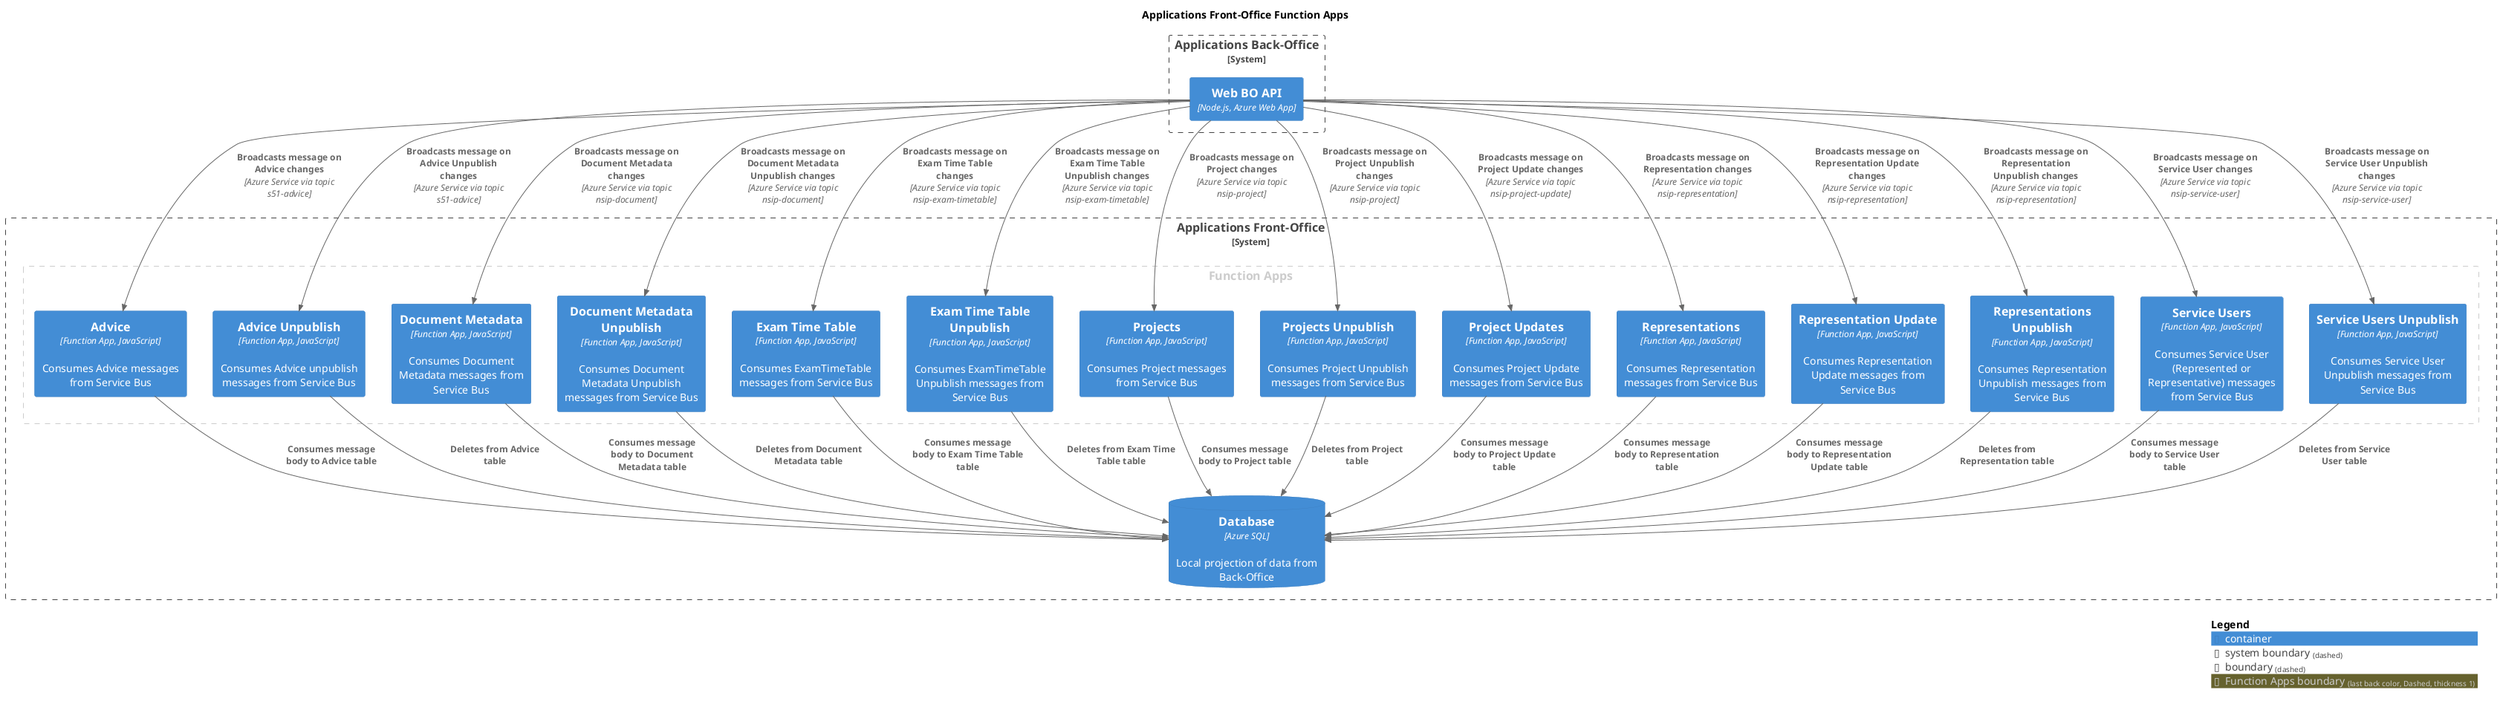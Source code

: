 @startuml
set separator none
title Applications Front-Office Function Apps

top to bottom direction

!include <C4/C4>
!include <C4/C4_Context>
!include <C4/C4_Container>

System_Boundary("ApplicationsBackOffice_boundary", "Applications Back-Office", $tags="") {
  Container(ApplicationsBackOffice.WebBOAPI, "Web BO API", $techn="Node.js, Azure Web App", $descr="", $tags="", $link="")
}

System_Boundary("ApplicationsFrontOffice_boundary", "Applications Front-Office", $tags="") {
  AddBoundaryTag("Function Apps", $borderColor="#cccccc", $fontColor="#cccccc", $borderStyle="Dashed", $borderThickness="1")
  Boundary(group_1, "Function Apps", $tags="Function Apps") {
    Container(ApplicationsFrontOffice.Advice, "Advice", $techn="Function App, JavaScript", $descr="Consumes Advice messages from Service Bus", $tags="", $link="")
    Container(ApplicationsFrontOffice.AdviceUnpublish, "Advice Unpublish", $techn="Function App, JavaScript", $descr="Consumes Advice unpublish messages from Service Bus", $tags="", $link="")
    Container(ApplicationsFrontOffice.DocumentMetadata, "Document Metadata", $techn="Function App, JavaScript", $descr="Consumes Document Metadata messages from Service Bus", $tags="", $link="")
    Container(ApplicationsFrontOffice.DocumentMetadataUnpublish, "Document Metadata Unpublish", $techn="Function App, JavaScript", $descr="Consumes Document Metadata Unpublish messages from Service Bus", $tags="", $link="")
    Container(ApplicationsFrontOffice.ExamTimeTable, "Exam Time Table", $techn="Function App, JavaScript", $descr="Consumes ExamTimeTable messages from Service Bus", $tags="", $link="")
    Container(ApplicationsFrontOffice.ExamTimeTableUnpublish, "Exam Time Table Unpublish", $techn="Function App, JavaScript", $descr="Consumes ExamTimeTable Unpublish messages from Service Bus", $tags="", $link="")
    Container(ApplicationsFrontOffice.Projects, "Projects", $techn="Function App, JavaScript", $descr="Consumes Project messages from Service Bus", $tags="", $link="")
    Container(ApplicationsFrontOffice.ProjectsUnpublish, "Projects Unpublish", $techn="Function App, JavaScript", $descr="Consumes Project Unpublish messages from Service Bus", $tags="", $link="")
    Container(ApplicationsFrontOffice.ProjectUpdates, "Project Updates", $techn="Function App, JavaScript", $descr="Consumes Project Update messages from Service Bus", $tags="", $link="")
    Container(ApplicationsFrontOffice.Representations, "Representations", $techn="Function App, JavaScript", $descr="Consumes Representation messages from Service Bus", $tags="", $link="")
    Container(ApplicationsFrontOffice.RepresentationUpdate, "Representation Update", $techn="Function App, JavaScript", $descr="Consumes Representation Update messages from Service Bus", $tags="", $link="")
    Container(ApplicationsFrontOffice.RepresentationsUnpublish, "Representations Unpublish", $techn="Function App, JavaScript", $descr="Consumes Representation Unpublish messages from Service Bus", $tags="", $link="")
    Container(ApplicationsFrontOffice.ServiceUsers, "Service Users", $techn="Function App, JavaScript", $descr="Consumes Service User (Represented or Representative) messages from Service Bus", $tags="", $link="")
    Container(ApplicationsFrontOffice.ServiceUsersUnpublish, "Service Users Unpublish", $techn="Function App, JavaScript", $descr="Consumes Service User Unpublish messages from Service Bus", $tags="", $link="")
  }

  ContainerDb(ApplicationsFrontOffice.Database, "Database", $techn="Azure SQL", $descr="Local projection of data from Back-Office", $tags="", $link="")
}

Rel(ApplicationsBackOffice.WebBOAPI, ApplicationsFrontOffice.Advice, "Broadcasts message on Advice changes", $techn="Azure Service via topic s51-advice", $tags="", $link="")
Rel(ApplicationsBackOffice.WebBOAPI, ApplicationsFrontOffice.AdviceUnpublish, "Broadcasts message on Advice Unpublish changes", $techn="Azure Service via topic s51-advice", $tags="", $link="")
Rel(ApplicationsBackOffice.WebBOAPI, ApplicationsFrontOffice.DocumentMetadata, "Broadcasts message on Document Metadata changes", $techn="Azure Service via topic nsip-document", $tags="", $link="")
Rel(ApplicationsBackOffice.WebBOAPI, ApplicationsFrontOffice.DocumentMetadataUnpublish, "Broadcasts message on Document Metadata Unpublish changes", $techn="Azure Service via topic nsip-document", $tags="", $link="")
Rel(ApplicationsBackOffice.WebBOAPI, ApplicationsFrontOffice.ExamTimeTable, "Broadcasts message on Exam Time Table changes", $techn="Azure Service via topic nsip-exam-timetable", $tags="", $link="")
Rel(ApplicationsBackOffice.WebBOAPI, ApplicationsFrontOffice.ExamTimeTableUnpublish, "Broadcasts message on Exam Time Table Unpublish changes", $techn="Azure Service via topic nsip-exam-timetable", $tags="", $link="")
Rel(ApplicationsBackOffice.WebBOAPI, ApplicationsFrontOffice.Projects, "Broadcasts message on Project changes", $techn="Azure Service via topic nsip-project", $tags="", $link="")
Rel(ApplicationsBackOffice.WebBOAPI, ApplicationsFrontOffice.ProjectsUnpublish, "Broadcasts message on Project Unpublish changes", $techn="Azure Service via topic nsip-project", $tags="", $link="")
Rel(ApplicationsBackOffice.WebBOAPI, ApplicationsFrontOffice.ProjectUpdates, "Broadcasts message on Project Update changes", $techn="Azure Service via topic nsip-project-update", $tags="", $link="")
Rel(ApplicationsBackOffice.WebBOAPI, ApplicationsFrontOffice.Representations, "Broadcasts message on Representation changes", $techn="Azure Service via topic nsip-representation", $tags="", $link="")
Rel(ApplicationsBackOffice.WebBOAPI, ApplicationsFrontOffice.RepresentationUpdate, "Broadcasts message on Representation Update changes", $techn="Azure Service via topic nsip-representation", $tags="", $link="")
Rel(ApplicationsBackOffice.WebBOAPI, ApplicationsFrontOffice.RepresentationsUnpublish, "Broadcasts message on Representation Unpublish changes", $techn="Azure Service via topic nsip-representation", $tags="", $link="")
Rel(ApplicationsBackOffice.WebBOAPI, ApplicationsFrontOffice.ServiceUsers, "Broadcasts message on Service User changes", $techn="Azure Service via topic nsip-service-user", $tags="", $link="")
Rel(ApplicationsBackOffice.WebBOAPI, ApplicationsFrontOffice.ServiceUsersUnpublish, "Broadcasts message on Service User Unpublish changes", $techn="Azure Service via topic nsip-service-user", $tags="", $link="")
Rel(ApplicationsFrontOffice.Advice, ApplicationsFrontOffice.Database, "Consumes message body to Advice table", $techn="", $tags="", $link="")
Rel(ApplicationsFrontOffice.AdviceUnpublish, ApplicationsFrontOffice.Database, "Deletes from Advice table", $techn="", $tags="", $link="")
Rel(ApplicationsFrontOffice.DocumentMetadata, ApplicationsFrontOffice.Database, "Consumes message body to Document Metadata table", $techn="", $tags="", $link="")
Rel(ApplicationsFrontOffice.DocumentMetadataUnpublish, ApplicationsFrontOffice.Database, "Deletes from Document Metadata table", $techn="", $tags="", $link="")
Rel(ApplicationsFrontOffice.ExamTimeTable, ApplicationsFrontOffice.Database, "Consumes message body to Exam Time Table table", $techn="", $tags="", $link="")
Rel(ApplicationsFrontOffice.ExamTimeTableUnpublish, ApplicationsFrontOffice.Database, "Deletes from Exam Time Table table", $techn="", $tags="", $link="")
Rel(ApplicationsFrontOffice.Projects, ApplicationsFrontOffice.Database, "Consumes message body to Project table", $techn="", $tags="", $link="")
Rel(ApplicationsFrontOffice.ProjectsUnpublish, ApplicationsFrontOffice.Database, "Deletes from Project table", $techn="", $tags="", $link="")
Rel(ApplicationsFrontOffice.ProjectUpdates, ApplicationsFrontOffice.Database, "Consumes message body to Project Update table", $techn="", $tags="", $link="")
Rel(ApplicationsFrontOffice.Representations, ApplicationsFrontOffice.Database, "Consumes message body to Representation table", $techn="", $tags="", $link="")
Rel(ApplicationsFrontOffice.RepresentationUpdate, ApplicationsFrontOffice.Database, "Consumes message body to Representation Update table", $techn="", $tags="", $link="")
Rel(ApplicationsFrontOffice.RepresentationsUnpublish, ApplicationsFrontOffice.Database, "Deletes from Representation table", $techn="", $tags="", $link="")
Rel(ApplicationsFrontOffice.ServiceUsers, ApplicationsFrontOffice.Database, "Consumes message body to Service User table", $techn="", $tags="", $link="")
Rel(ApplicationsFrontOffice.ServiceUsersUnpublish, ApplicationsFrontOffice.Database, "Deletes from Service User table", $techn="", $tags="", $link="")

SHOW_LEGEND(true)
@enduml